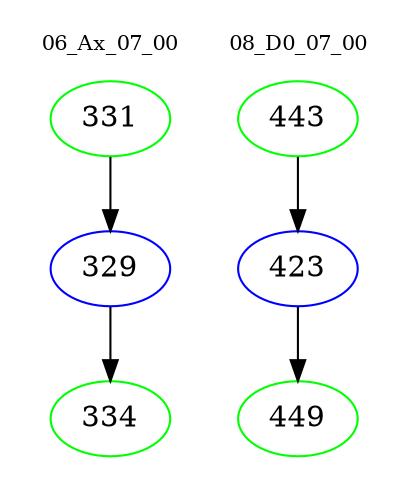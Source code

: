 digraph{
subgraph cluster_0 {
color = white
label = "06_Ax_07_00";
fontsize=10;
T0_331 [label="331", color="green"]
T0_331 -> T0_329 [color="black"]
T0_329 [label="329", color="blue"]
T0_329 -> T0_334 [color="black"]
T0_334 [label="334", color="green"]
}
subgraph cluster_1 {
color = white
label = "08_D0_07_00";
fontsize=10;
T1_443 [label="443", color="green"]
T1_443 -> T1_423 [color="black"]
T1_423 [label="423", color="blue"]
T1_423 -> T1_449 [color="black"]
T1_449 [label="449", color="green"]
}
}
